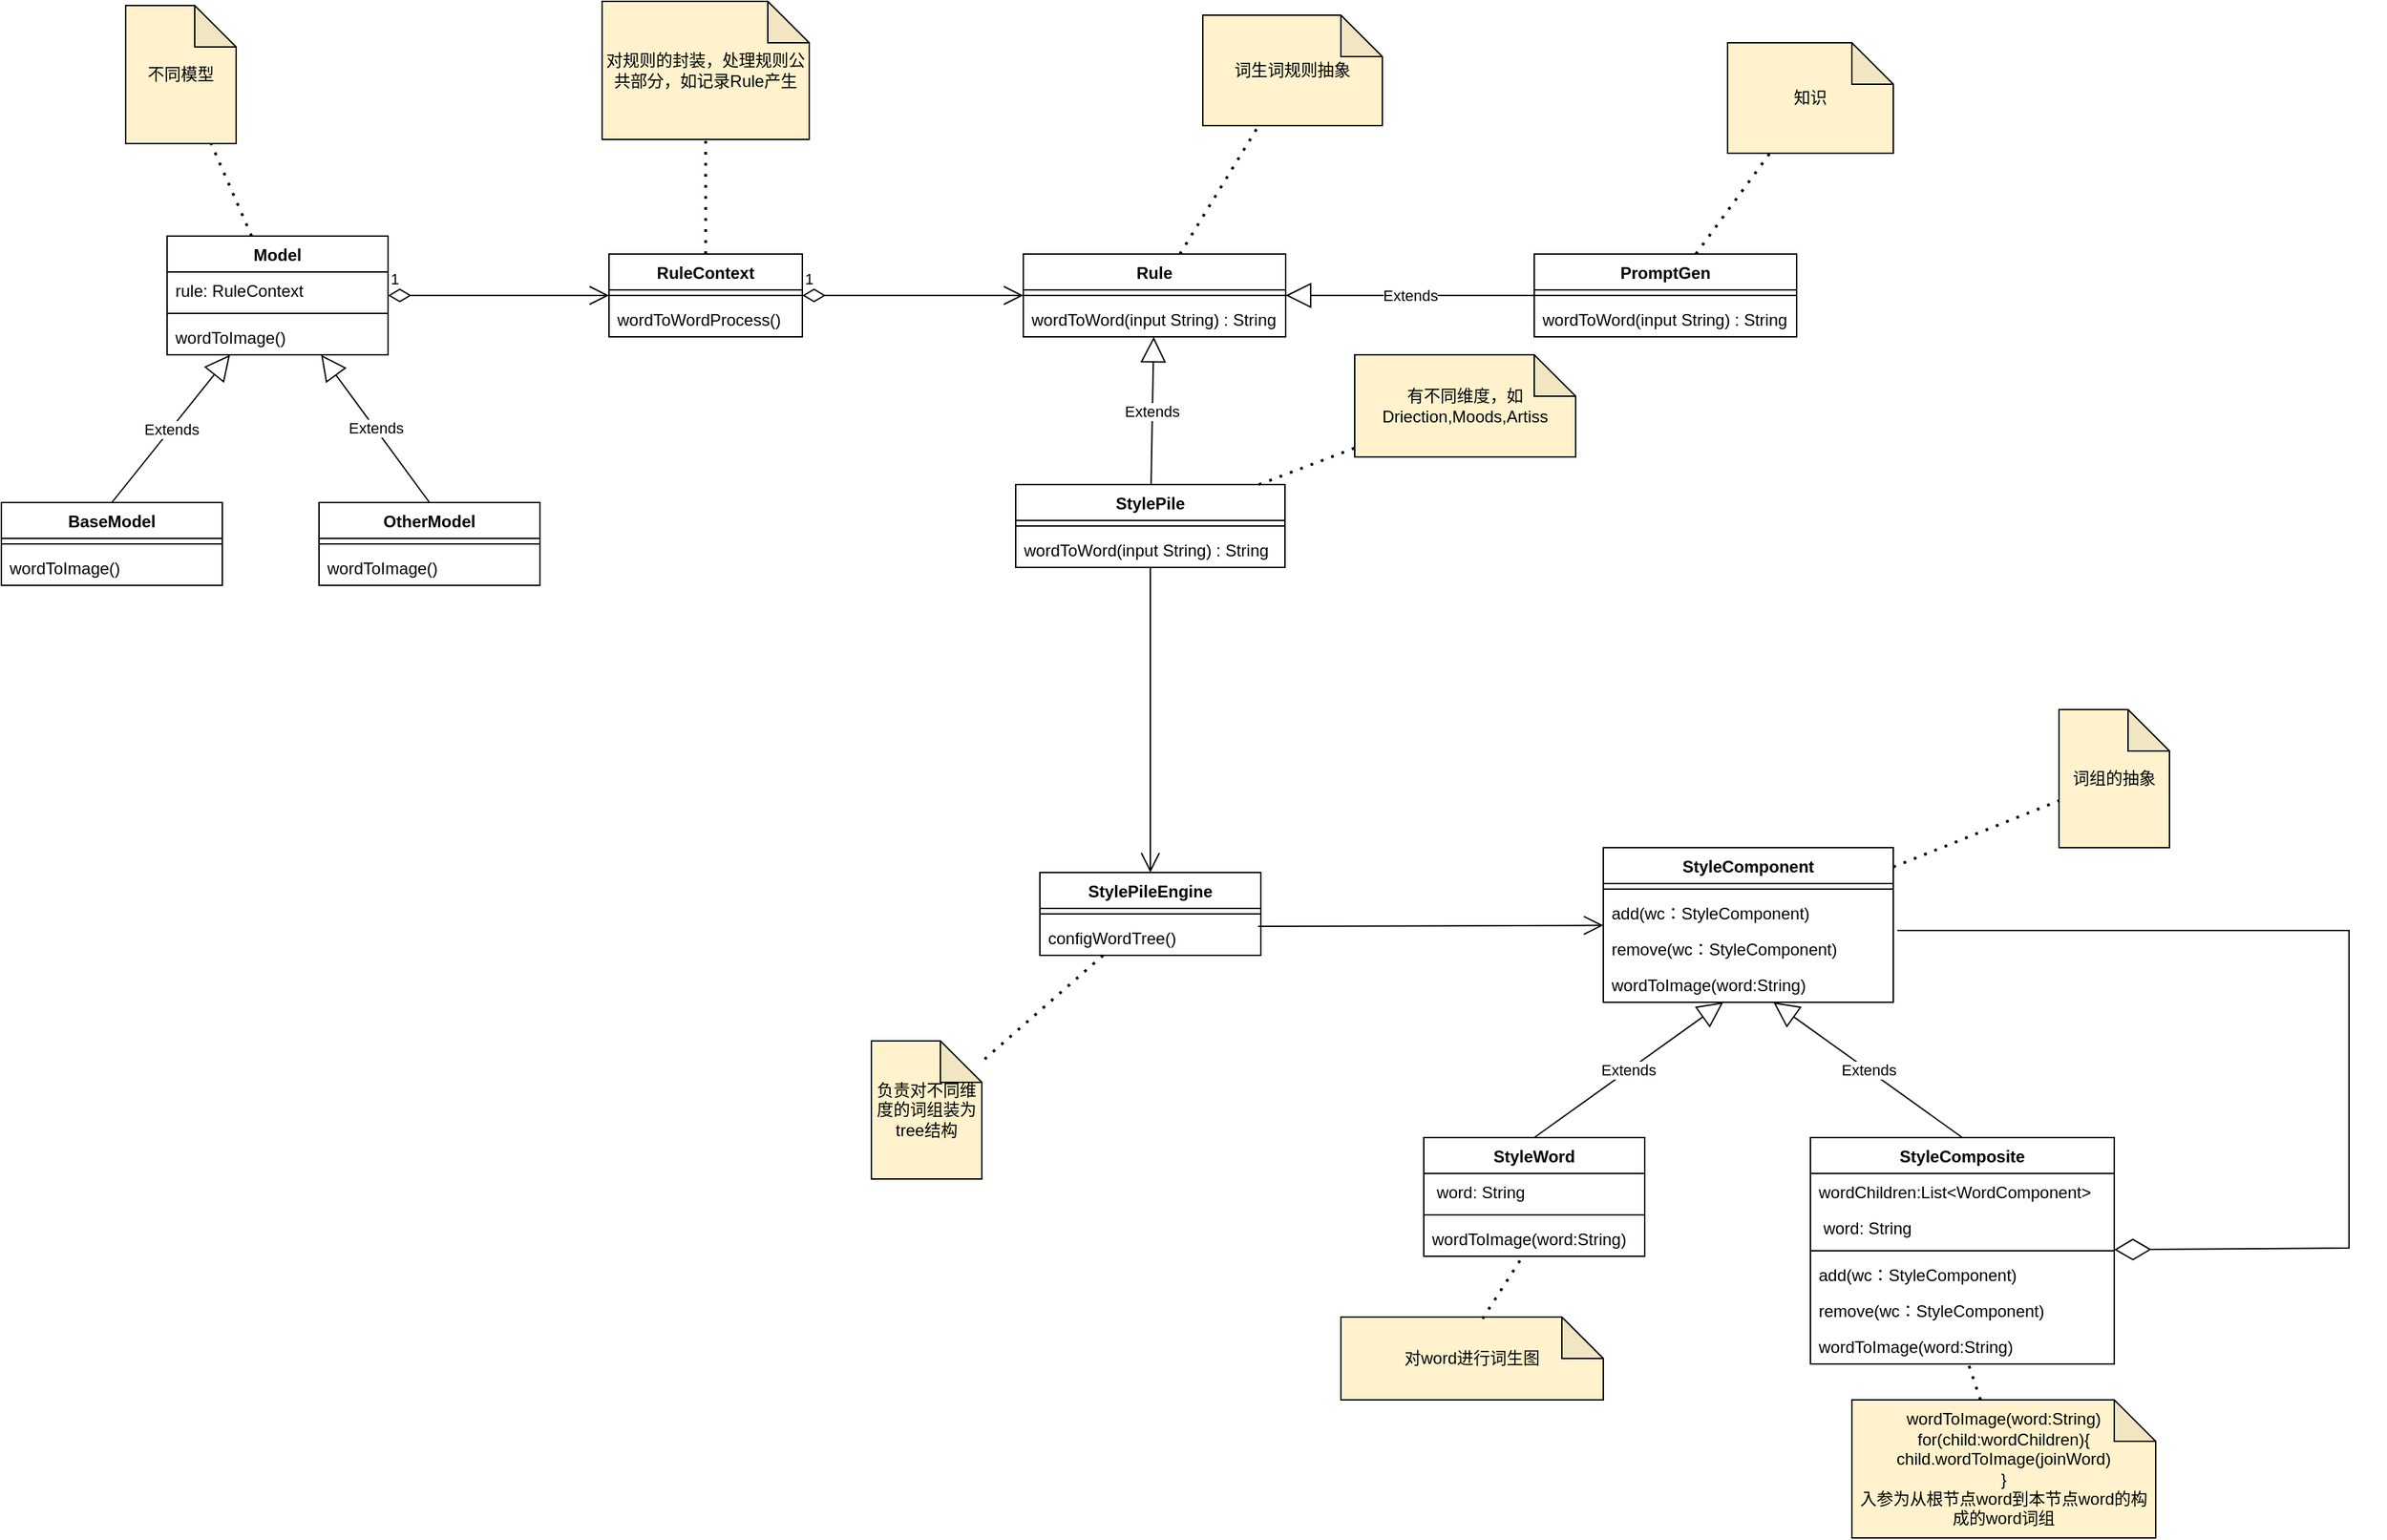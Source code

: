 <mxfile version="20.8.23" type="github">
  <diagram id="C5RBs43oDa-KdzZeNtuy" name="Page-1">
    <mxGraphModel dx="1947" dy="1621" grid="1" gridSize="10" guides="1" tooltips="1" connect="1" arrows="1" fold="1" page="1" pageScale="1" pageWidth="827" pageHeight="1169" math="0" shadow="0">
      <root>
        <mxCell id="WIyWlLk6GJQsqaUBKTNV-0" />
        <mxCell id="WIyWlLk6GJQsqaUBKTNV-1" parent="WIyWlLk6GJQsqaUBKTNV-0" />
        <mxCell id="yQq68o5WZJDf7F2LKcGU-19" value="StyleComponent" style="swimlane;fontStyle=1;align=center;verticalAlign=top;childLayout=stackLayout;horizontal=1;startSize=26;horizontalStack=0;resizeParent=1;resizeParentMax=0;resizeLast=0;collapsible=1;marginBottom=0;" vertex="1" parent="WIyWlLk6GJQsqaUBKTNV-1">
          <mxGeometry x="430" y="83" width="210" height="112" as="geometry" />
        </mxCell>
        <mxCell id="yQq68o5WZJDf7F2LKcGU-20" value="" style="line;strokeWidth=1;fillColor=none;align=left;verticalAlign=middle;spacingTop=-1;spacingLeft=3;spacingRight=3;rotatable=0;labelPosition=right;points=[];portConstraint=eastwest;strokeColor=inherit;" vertex="1" parent="yQq68o5WZJDf7F2LKcGU-19">
          <mxGeometry y="26" width="210" height="8" as="geometry" />
        </mxCell>
        <mxCell id="yQq68o5WZJDf7F2LKcGU-21" value="add(wc：StyleComponent)" style="text;strokeColor=none;fillColor=none;align=left;verticalAlign=top;spacingLeft=4;spacingRight=4;overflow=hidden;rotatable=0;points=[[0,0.5],[1,0.5]];portConstraint=eastwest;" vertex="1" parent="yQq68o5WZJDf7F2LKcGU-19">
          <mxGeometry y="34" width="210" height="26" as="geometry" />
        </mxCell>
        <mxCell id="yQq68o5WZJDf7F2LKcGU-22" value="remove(wc：StyleComponent)" style="text;strokeColor=none;fillColor=none;align=left;verticalAlign=top;spacingLeft=4;spacingRight=4;overflow=hidden;rotatable=0;points=[[0,0.5],[1,0.5]];portConstraint=eastwest;" vertex="1" parent="yQq68o5WZJDf7F2LKcGU-19">
          <mxGeometry y="60" width="210" height="26" as="geometry" />
        </mxCell>
        <mxCell id="yQq68o5WZJDf7F2LKcGU-38" value="wordToImage(word:String)" style="text;strokeColor=none;fillColor=none;align=left;verticalAlign=top;spacingLeft=4;spacingRight=4;overflow=hidden;rotatable=0;points=[[0,0.5],[1,0.5]];portConstraint=eastwest;" vertex="1" parent="yQq68o5WZJDf7F2LKcGU-19">
          <mxGeometry y="86" width="210" height="26" as="geometry" />
        </mxCell>
        <mxCell id="yQq68o5WZJDf7F2LKcGU-24" value="词组的抽象" style="shape=note;whiteSpace=wrap;html=1;backgroundOutline=1;darkOpacity=0.05;fillColor=#FFF2CC;" vertex="1" parent="WIyWlLk6GJQsqaUBKTNV-1">
          <mxGeometry x="760" y="-17" width="80" height="100" as="geometry" />
        </mxCell>
        <mxCell id="yQq68o5WZJDf7F2LKcGU-25" value="" style="endArrow=none;dashed=1;html=1;dashPattern=1 3;strokeWidth=2;rounded=0;" edge="1" parent="WIyWlLk6GJQsqaUBKTNV-1" source="yQq68o5WZJDf7F2LKcGU-19" target="yQq68o5WZJDf7F2LKcGU-24">
          <mxGeometry width="50" height="50" relative="1" as="geometry">
            <mxPoint x="630" y="143" as="sourcePoint" />
            <mxPoint x="680" y="93" as="targetPoint" />
          </mxGeometry>
        </mxCell>
        <mxCell id="yQq68o5WZJDf7F2LKcGU-26" value="StyleWord" style="swimlane;fontStyle=1;align=center;verticalAlign=top;childLayout=stackLayout;horizontal=1;startSize=26;horizontalStack=0;resizeParent=1;resizeParentMax=0;resizeLast=0;collapsible=1;marginBottom=0;" vertex="1" parent="WIyWlLk6GJQsqaUBKTNV-1">
          <mxGeometry x="300" y="293" width="160" height="86" as="geometry" />
        </mxCell>
        <mxCell id="yQq68o5WZJDf7F2LKcGU-27" value=" word: String" style="text;strokeColor=none;fillColor=none;align=left;verticalAlign=top;spacingLeft=4;spacingRight=4;overflow=hidden;rotatable=0;points=[[0,0.5],[1,0.5]];portConstraint=eastwest;" vertex="1" parent="yQq68o5WZJDf7F2LKcGU-26">
          <mxGeometry y="26" width="160" height="26" as="geometry" />
        </mxCell>
        <mxCell id="yQq68o5WZJDf7F2LKcGU-28" value="" style="line;strokeWidth=1;fillColor=none;align=left;verticalAlign=middle;spacingTop=-1;spacingLeft=3;spacingRight=3;rotatable=0;labelPosition=right;points=[];portConstraint=eastwest;strokeColor=inherit;" vertex="1" parent="yQq68o5WZJDf7F2LKcGU-26">
          <mxGeometry y="52" width="160" height="8" as="geometry" />
        </mxCell>
        <mxCell id="yQq68o5WZJDf7F2LKcGU-39" value="wordToImage(word:String)" style="text;strokeColor=none;fillColor=none;align=left;verticalAlign=top;spacingLeft=4;spacingRight=4;overflow=hidden;rotatable=0;points=[[0,0.5],[1,0.5]];portConstraint=eastwest;" vertex="1" parent="yQq68o5WZJDf7F2LKcGU-26">
          <mxGeometry y="60" width="160" height="26" as="geometry" />
        </mxCell>
        <mxCell id="yQq68o5WZJDf7F2LKcGU-30" value="Extends" style="endArrow=block;endSize=16;endFill=0;html=1;rounded=0;exitX=0.5;exitY=0;exitDx=0;exitDy=0;" edge="1" parent="WIyWlLk6GJQsqaUBKTNV-1" source="yQq68o5WZJDf7F2LKcGU-26">
          <mxGeometry width="160" relative="1" as="geometry">
            <mxPoint x="510" y="293" as="sourcePoint" />
            <mxPoint x="516.847" y="195" as="targetPoint" />
          </mxGeometry>
        </mxCell>
        <mxCell id="yQq68o5WZJDf7F2LKcGU-31" value="StyleComposite" style="swimlane;fontStyle=1;align=center;verticalAlign=top;childLayout=stackLayout;horizontal=1;startSize=26;horizontalStack=0;resizeParent=1;resizeParentMax=0;resizeLast=0;collapsible=1;marginBottom=0;" vertex="1" parent="WIyWlLk6GJQsqaUBKTNV-1">
          <mxGeometry x="580" y="293" width="220" height="164" as="geometry" />
        </mxCell>
        <mxCell id="yQq68o5WZJDf7F2LKcGU-32" value="wordChildren:List&lt;WordComponent&gt;" style="text;strokeColor=none;fillColor=none;align=left;verticalAlign=top;spacingLeft=4;spacingRight=4;overflow=hidden;rotatable=0;points=[[0,0.5],[1,0.5]];portConstraint=eastwest;" vertex="1" parent="yQq68o5WZJDf7F2LKcGU-31">
          <mxGeometry y="26" width="220" height="26" as="geometry" />
        </mxCell>
        <mxCell id="yQq68o5WZJDf7F2LKcGU-45" value=" word: String" style="text;strokeColor=none;fillColor=none;align=left;verticalAlign=top;spacingLeft=4;spacingRight=4;overflow=hidden;rotatable=0;points=[[0,0.5],[1,0.5]];portConstraint=eastwest;" vertex="1" parent="yQq68o5WZJDf7F2LKcGU-31">
          <mxGeometry y="52" width="220" height="26" as="geometry" />
        </mxCell>
        <mxCell id="yQq68o5WZJDf7F2LKcGU-33" value="" style="line;strokeWidth=1;fillColor=none;align=left;verticalAlign=middle;spacingTop=-1;spacingLeft=3;spacingRight=3;rotatable=0;labelPosition=right;points=[];portConstraint=eastwest;strokeColor=inherit;" vertex="1" parent="yQq68o5WZJDf7F2LKcGU-31">
          <mxGeometry y="78" width="220" height="8" as="geometry" />
        </mxCell>
        <mxCell id="yQq68o5WZJDf7F2LKcGU-34" value="add(wc：StyleComponent)" style="text;strokeColor=none;fillColor=none;align=left;verticalAlign=top;spacingLeft=4;spacingRight=4;overflow=hidden;rotatable=0;points=[[0,0.5],[1,0.5]];portConstraint=eastwest;" vertex="1" parent="yQq68o5WZJDf7F2LKcGU-31">
          <mxGeometry y="86" width="220" height="26" as="geometry" />
        </mxCell>
        <mxCell id="yQq68o5WZJDf7F2LKcGU-36" value="remove(wc：StyleComponent)" style="text;strokeColor=none;fillColor=none;align=left;verticalAlign=top;spacingLeft=4;spacingRight=4;overflow=hidden;rotatable=0;points=[[0,0.5],[1,0.5]];portConstraint=eastwest;" vertex="1" parent="yQq68o5WZJDf7F2LKcGU-31">
          <mxGeometry y="112" width="220" height="26" as="geometry" />
        </mxCell>
        <mxCell id="yQq68o5WZJDf7F2LKcGU-35" value="wordToImage(word:String)" style="text;strokeColor=none;fillColor=none;align=left;verticalAlign=top;spacingLeft=4;spacingRight=4;overflow=hidden;rotatable=0;points=[[0,0.5],[1,0.5]];portConstraint=eastwest;" vertex="1" parent="yQq68o5WZJDf7F2LKcGU-31">
          <mxGeometry y="138" width="220" height="26" as="geometry" />
        </mxCell>
        <mxCell id="yQq68o5WZJDf7F2LKcGU-37" value="Extends" style="endArrow=block;endSize=16;endFill=0;html=1;rounded=0;exitX=0.5;exitY=0;exitDx=0;exitDy=0;" edge="1" parent="WIyWlLk6GJQsqaUBKTNV-1" source="yQq68o5WZJDf7F2LKcGU-31">
          <mxGeometry width="160" relative="1" as="geometry">
            <mxPoint x="710" y="263" as="sourcePoint" />
            <mxPoint x="553.153" y="195" as="targetPoint" />
          </mxGeometry>
        </mxCell>
        <mxCell id="yQq68o5WZJDf7F2LKcGU-40" value="wordToImage(word:String)&lt;br&gt;for(child:wordChildren){&lt;br&gt;child.wordToImage(joinWord)&lt;br&gt;}&lt;br&gt;入参为从根节点word到本节点word的构成的word词组" style="shape=note;whiteSpace=wrap;html=1;backgroundOutline=1;darkOpacity=0.05;fillColor=#FFF2CC;" vertex="1" parent="WIyWlLk6GJQsqaUBKTNV-1">
          <mxGeometry x="610" y="483" width="220" height="100" as="geometry" />
        </mxCell>
        <mxCell id="yQq68o5WZJDf7F2LKcGU-42" value="" style="endArrow=none;dashed=1;html=1;dashPattern=1 3;strokeWidth=2;rounded=0;" edge="1" parent="WIyWlLk6GJQsqaUBKTNV-1" source="yQq68o5WZJDf7F2LKcGU-40" target="yQq68o5WZJDf7F2LKcGU-35">
          <mxGeometry width="50" height="50" relative="1" as="geometry">
            <mxPoint x="500" y="533" as="sourcePoint" />
            <mxPoint x="550" y="483" as="targetPoint" />
          </mxGeometry>
        </mxCell>
        <mxCell id="yQq68o5WZJDf7F2LKcGU-43" value="对word进行词生图" style="shape=note;whiteSpace=wrap;html=1;backgroundOutline=1;darkOpacity=0.05;fillColor=#FFF2CC;" vertex="1" parent="WIyWlLk6GJQsqaUBKTNV-1">
          <mxGeometry x="240" y="423" width="190" height="60" as="geometry" />
        </mxCell>
        <mxCell id="yQq68o5WZJDf7F2LKcGU-44" value="" style="endArrow=none;dashed=1;html=1;dashPattern=1 3;strokeWidth=2;rounded=0;exitX=0.54;exitY=0.02;exitDx=0;exitDy=0;exitPerimeter=0;" edge="1" parent="WIyWlLk6GJQsqaUBKTNV-1" source="yQq68o5WZJDf7F2LKcGU-43" target="yQq68o5WZJDf7F2LKcGU-39">
          <mxGeometry width="50" height="50" relative="1" as="geometry">
            <mxPoint x="340" y="443" as="sourcePoint" />
            <mxPoint x="390" y="393" as="targetPoint" />
          </mxGeometry>
        </mxCell>
        <mxCell id="yQq68o5WZJDf7F2LKcGU-47" value="" style="endArrow=diamondThin;endFill=0;endSize=24;html=1;rounded=0;exitX=1.014;exitY=0;exitDx=0;exitDy=0;exitPerimeter=0;" edge="1" parent="WIyWlLk6GJQsqaUBKTNV-1" source="yQq68o5WZJDf7F2LKcGU-22" target="yQq68o5WZJDf7F2LKcGU-31">
          <mxGeometry width="160" relative="1" as="geometry">
            <mxPoint x="860" y="273" as="sourcePoint" />
            <mxPoint x="1020" y="273" as="targetPoint" />
            <Array as="points">
              <mxPoint x="970" y="143" />
              <mxPoint x="970" y="373" />
            </Array>
          </mxGeometry>
        </mxCell>
        <mxCell id="yQq68o5WZJDf7F2LKcGU-48" value="StylePileEngine" style="swimlane;fontStyle=1;align=center;verticalAlign=top;childLayout=stackLayout;horizontal=1;startSize=26;horizontalStack=0;resizeParent=1;resizeParentMax=0;resizeLast=0;collapsible=1;marginBottom=0;" vertex="1" parent="WIyWlLk6GJQsqaUBKTNV-1">
          <mxGeometry x="22" y="101" width="160" height="60" as="geometry" />
        </mxCell>
        <mxCell id="yQq68o5WZJDf7F2LKcGU-50" value="" style="line;strokeWidth=1;fillColor=none;align=left;verticalAlign=middle;spacingTop=-1;spacingLeft=3;spacingRight=3;rotatable=0;labelPosition=right;points=[];portConstraint=eastwest;strokeColor=inherit;" vertex="1" parent="yQq68o5WZJDf7F2LKcGU-48">
          <mxGeometry y="26" width="160" height="8" as="geometry" />
        </mxCell>
        <mxCell id="yQq68o5WZJDf7F2LKcGU-51" value="configWordTree()" style="text;strokeColor=none;fillColor=none;align=left;verticalAlign=top;spacingLeft=4;spacingRight=4;overflow=hidden;rotatable=0;points=[[0,0.5],[1,0.5]];portConstraint=eastwest;" vertex="1" parent="yQq68o5WZJDf7F2LKcGU-48">
          <mxGeometry y="34" width="160" height="26" as="geometry" />
        </mxCell>
        <mxCell id="yQq68o5WZJDf7F2LKcGU-52" value="" style="endArrow=open;endFill=1;endSize=12;html=1;rounded=0;exitX=1;exitY=0.5;exitDx=0;exitDy=0;" edge="1" parent="WIyWlLk6GJQsqaUBKTNV-1" target="yQq68o5WZJDf7F2LKcGU-19">
          <mxGeometry width="160" relative="1" as="geometry">
            <mxPoint x="180" y="140" as="sourcePoint" />
            <mxPoint x="390" y="123" as="targetPoint" />
          </mxGeometry>
        </mxCell>
        <mxCell id="yQq68o5WZJDf7F2LKcGU-53" value="负责对不同维度的词组装为tree结构" style="shape=note;whiteSpace=wrap;html=1;backgroundOutline=1;darkOpacity=0.05;fillColor=#FFF2CC;" vertex="1" parent="WIyWlLk6GJQsqaUBKTNV-1">
          <mxGeometry x="-100" y="223" width="80" height="100" as="geometry" />
        </mxCell>
        <mxCell id="yQq68o5WZJDf7F2LKcGU-54" value="" style="endArrow=none;dashed=1;html=1;dashPattern=1 3;strokeWidth=2;rounded=0;" edge="1" parent="WIyWlLk6GJQsqaUBKTNV-1" source="yQq68o5WZJDf7F2LKcGU-48" target="yQq68o5WZJDf7F2LKcGU-53">
          <mxGeometry width="50" height="50" relative="1" as="geometry">
            <mxPoint x="170" y="3" as="sourcePoint" />
            <mxPoint x="220" y="-47" as="targetPoint" />
          </mxGeometry>
        </mxCell>
        <mxCell id="yQq68o5WZJDf7F2LKcGU-59" value="Model" style="swimlane;fontStyle=1;align=center;verticalAlign=top;childLayout=stackLayout;horizontal=1;startSize=26;horizontalStack=0;resizeParent=1;resizeParentMax=0;resizeLast=0;collapsible=1;marginBottom=0;" vertex="1" parent="WIyWlLk6GJQsqaUBKTNV-1">
          <mxGeometry x="-610" y="-360" width="160" height="86" as="geometry" />
        </mxCell>
        <mxCell id="yQq68o5WZJDf7F2LKcGU-60" value="rule: RuleContext" style="text;strokeColor=none;fillColor=none;align=left;verticalAlign=top;spacingLeft=4;spacingRight=4;overflow=hidden;rotatable=0;points=[[0,0.5],[1,0.5]];portConstraint=eastwest;" vertex="1" parent="yQq68o5WZJDf7F2LKcGU-59">
          <mxGeometry y="26" width="160" height="26" as="geometry" />
        </mxCell>
        <mxCell id="yQq68o5WZJDf7F2LKcGU-61" value="" style="line;strokeWidth=1;fillColor=none;align=left;verticalAlign=middle;spacingTop=-1;spacingLeft=3;spacingRight=3;rotatable=0;labelPosition=right;points=[];portConstraint=eastwest;strokeColor=inherit;" vertex="1" parent="yQq68o5WZJDf7F2LKcGU-59">
          <mxGeometry y="52" width="160" height="8" as="geometry" />
        </mxCell>
        <mxCell id="yQq68o5WZJDf7F2LKcGU-62" value="wordToImage()" style="text;strokeColor=none;fillColor=none;align=left;verticalAlign=top;spacingLeft=4;spacingRight=4;overflow=hidden;rotatable=0;points=[[0,0.5],[1,0.5]];portConstraint=eastwest;" vertex="1" parent="yQq68o5WZJDf7F2LKcGU-59">
          <mxGeometry y="60" width="160" height="26" as="geometry" />
        </mxCell>
        <mxCell id="yQq68o5WZJDf7F2LKcGU-63" value="BaseModel" style="swimlane;fontStyle=1;align=center;verticalAlign=top;childLayout=stackLayout;horizontal=1;startSize=26;horizontalStack=0;resizeParent=1;resizeParentMax=0;resizeLast=0;collapsible=1;marginBottom=0;" vertex="1" parent="WIyWlLk6GJQsqaUBKTNV-1">
          <mxGeometry x="-730" y="-167" width="160" height="60" as="geometry" />
        </mxCell>
        <mxCell id="yQq68o5WZJDf7F2LKcGU-65" value="" style="line;strokeWidth=1;fillColor=none;align=left;verticalAlign=middle;spacingTop=-1;spacingLeft=3;spacingRight=3;rotatable=0;labelPosition=right;points=[];portConstraint=eastwest;strokeColor=inherit;" vertex="1" parent="yQq68o5WZJDf7F2LKcGU-63">
          <mxGeometry y="26" width="160" height="8" as="geometry" />
        </mxCell>
        <mxCell id="yQq68o5WZJDf7F2LKcGU-72" value="wordToImage()" style="text;strokeColor=none;fillColor=none;align=left;verticalAlign=top;spacingLeft=4;spacingRight=4;overflow=hidden;rotatable=0;points=[[0,0.5],[1,0.5]];portConstraint=eastwest;" vertex="1" parent="yQq68o5WZJDf7F2LKcGU-63">
          <mxGeometry y="34" width="160" height="26" as="geometry" />
        </mxCell>
        <mxCell id="yQq68o5WZJDf7F2LKcGU-67" value="Extends" style="endArrow=block;endSize=16;endFill=0;html=1;rounded=0;exitX=0.5;exitY=0;exitDx=0;exitDy=0;" edge="1" parent="WIyWlLk6GJQsqaUBKTNV-1" source="yQq68o5WZJDf7F2LKcGU-63" target="yQq68o5WZJDf7F2LKcGU-59">
          <mxGeometry width="160" relative="1" as="geometry">
            <mxPoint x="-460" y="-217" as="sourcePoint" />
            <mxPoint x="-300" y="-217" as="targetPoint" />
          </mxGeometry>
        </mxCell>
        <mxCell id="yQq68o5WZJDf7F2LKcGU-68" value="OtherModel" style="swimlane;fontStyle=1;align=center;verticalAlign=top;childLayout=stackLayout;horizontal=1;startSize=26;horizontalStack=0;resizeParent=1;resizeParentMax=0;resizeLast=0;collapsible=1;marginBottom=0;" vertex="1" parent="WIyWlLk6GJQsqaUBKTNV-1">
          <mxGeometry x="-500" y="-167" width="160" height="60" as="geometry" />
        </mxCell>
        <mxCell id="yQq68o5WZJDf7F2LKcGU-70" value="" style="line;strokeWidth=1;fillColor=none;align=left;verticalAlign=middle;spacingTop=-1;spacingLeft=3;spacingRight=3;rotatable=0;labelPosition=right;points=[];portConstraint=eastwest;strokeColor=inherit;" vertex="1" parent="yQq68o5WZJDf7F2LKcGU-68">
          <mxGeometry y="26" width="160" height="8" as="geometry" />
        </mxCell>
        <mxCell id="yQq68o5WZJDf7F2LKcGU-73" value="wordToImage()" style="text;strokeColor=none;fillColor=none;align=left;verticalAlign=top;spacingLeft=4;spacingRight=4;overflow=hidden;rotatable=0;points=[[0,0.5],[1,0.5]];portConstraint=eastwest;" vertex="1" parent="yQq68o5WZJDf7F2LKcGU-68">
          <mxGeometry y="34" width="160" height="26" as="geometry" />
        </mxCell>
        <mxCell id="yQq68o5WZJDf7F2LKcGU-74" value="Extends" style="endArrow=block;endSize=16;endFill=0;html=1;rounded=0;exitX=0.5;exitY=0;exitDx=0;exitDy=0;" edge="1" parent="WIyWlLk6GJQsqaUBKTNV-1" source="yQq68o5WZJDf7F2LKcGU-68" target="yQq68o5WZJDf7F2LKcGU-59">
          <mxGeometry width="160" relative="1" as="geometry">
            <mxPoint x="-390" y="-197" as="sourcePoint" />
            <mxPoint x="-230" y="-197" as="targetPoint" />
          </mxGeometry>
        </mxCell>
        <mxCell id="yQq68o5WZJDf7F2LKcGU-75" value="Rule" style="swimlane;fontStyle=1;align=center;verticalAlign=top;childLayout=stackLayout;horizontal=1;startSize=26;horizontalStack=0;resizeParent=1;resizeParentMax=0;resizeLast=0;collapsible=1;marginBottom=0;" vertex="1" parent="WIyWlLk6GJQsqaUBKTNV-1">
          <mxGeometry x="10" y="-347" width="190" height="60" as="geometry" />
        </mxCell>
        <mxCell id="yQq68o5WZJDf7F2LKcGU-77" value="" style="line;strokeWidth=1;fillColor=none;align=left;verticalAlign=middle;spacingTop=-1;spacingLeft=3;spacingRight=3;rotatable=0;labelPosition=right;points=[];portConstraint=eastwest;strokeColor=inherit;" vertex="1" parent="yQq68o5WZJDf7F2LKcGU-75">
          <mxGeometry y="26" width="190" height="8" as="geometry" />
        </mxCell>
        <mxCell id="yQq68o5WZJDf7F2LKcGU-91" value="wordToWord(input String) : String" style="text;strokeColor=none;fillColor=none;align=left;verticalAlign=top;spacingLeft=4;spacingRight=4;overflow=hidden;rotatable=0;points=[[0,0.5],[1,0.5]];portConstraint=eastwest;" vertex="1" parent="yQq68o5WZJDf7F2LKcGU-75">
          <mxGeometry y="34" width="190" height="26" as="geometry" />
        </mxCell>
        <mxCell id="yQq68o5WZJDf7F2LKcGU-79" value="1" style="endArrow=open;html=1;endSize=12;startArrow=diamondThin;startSize=14;startFill=0;edgeStyle=orthogonalEdgeStyle;align=left;verticalAlign=bottom;rounded=0;" edge="1" parent="WIyWlLk6GJQsqaUBKTNV-1" source="yQq68o5WZJDf7F2LKcGU-115" target="yQq68o5WZJDf7F2LKcGU-75">
          <mxGeometry x="-1" y="3" relative="1" as="geometry">
            <mxPoint x="-340" y="-350" as="sourcePoint" />
            <mxPoint x="-180" y="-350" as="targetPoint" />
          </mxGeometry>
        </mxCell>
        <mxCell id="yQq68o5WZJDf7F2LKcGU-80" value="StylePile" style="swimlane;fontStyle=1;align=center;verticalAlign=top;childLayout=stackLayout;horizontal=1;startSize=26;horizontalStack=0;resizeParent=1;resizeParentMax=0;resizeLast=0;collapsible=1;marginBottom=0;" vertex="1" parent="WIyWlLk6GJQsqaUBKTNV-1">
          <mxGeometry x="4.5" y="-180" width="195" height="60" as="geometry" />
        </mxCell>
        <mxCell id="yQq68o5WZJDf7F2LKcGU-82" value="" style="line;strokeWidth=1;fillColor=none;align=left;verticalAlign=middle;spacingTop=-1;spacingLeft=3;spacingRight=3;rotatable=0;labelPosition=right;points=[];portConstraint=eastwest;strokeColor=inherit;" vertex="1" parent="yQq68o5WZJDf7F2LKcGU-80">
          <mxGeometry y="26" width="195" height="8" as="geometry" />
        </mxCell>
        <mxCell id="yQq68o5WZJDf7F2LKcGU-95" value="wordToWord(input String) : String" style="text;strokeColor=none;fillColor=none;align=left;verticalAlign=top;spacingLeft=4;spacingRight=4;overflow=hidden;rotatable=0;points=[[0,0.5],[1,0.5]];portConstraint=eastwest;" vertex="1" parent="yQq68o5WZJDf7F2LKcGU-80">
          <mxGeometry y="34" width="195" height="26" as="geometry" />
        </mxCell>
        <mxCell id="yQq68o5WZJDf7F2LKcGU-84" value="PromptGen" style="swimlane;fontStyle=1;align=center;verticalAlign=top;childLayout=stackLayout;horizontal=1;startSize=26;horizontalStack=0;resizeParent=1;resizeParentMax=0;resizeLast=0;collapsible=1;marginBottom=0;" vertex="1" parent="WIyWlLk6GJQsqaUBKTNV-1">
          <mxGeometry x="380" y="-347" width="190" height="60" as="geometry" />
        </mxCell>
        <mxCell id="yQq68o5WZJDf7F2LKcGU-86" value="" style="line;strokeWidth=1;fillColor=none;align=left;verticalAlign=middle;spacingTop=-1;spacingLeft=3;spacingRight=3;rotatable=0;labelPosition=right;points=[];portConstraint=eastwest;strokeColor=inherit;" vertex="1" parent="yQq68o5WZJDf7F2LKcGU-84">
          <mxGeometry y="26" width="190" height="8" as="geometry" />
        </mxCell>
        <mxCell id="yQq68o5WZJDf7F2LKcGU-92" value="wordToWord(input String) : String" style="text;strokeColor=none;fillColor=none;align=left;verticalAlign=top;spacingLeft=4;spacingRight=4;overflow=hidden;rotatable=0;points=[[0,0.5],[1,0.5]];portConstraint=eastwest;" vertex="1" parent="yQq68o5WZJDf7F2LKcGU-84">
          <mxGeometry y="34" width="190" height="26" as="geometry" />
        </mxCell>
        <mxCell id="yQq68o5WZJDf7F2LKcGU-88" value="Extends" style="endArrow=block;endSize=16;endFill=0;html=1;rounded=0;" edge="1" parent="WIyWlLk6GJQsqaUBKTNV-1" source="yQq68o5WZJDf7F2LKcGU-80" target="yQq68o5WZJDf7F2LKcGU-75">
          <mxGeometry width="160" relative="1" as="geometry">
            <mxPoint x="-120" y="-230" as="sourcePoint" />
            <mxPoint x="40" y="-230" as="targetPoint" />
          </mxGeometry>
        </mxCell>
        <mxCell id="yQq68o5WZJDf7F2LKcGU-90" value="Extends" style="endArrow=block;endSize=16;endFill=0;html=1;rounded=0;" edge="1" parent="WIyWlLk6GJQsqaUBKTNV-1" source="yQq68o5WZJDf7F2LKcGU-84" target="yQq68o5WZJDf7F2LKcGU-75">
          <mxGeometry width="160" relative="1" as="geometry">
            <mxPoint x="240" y="-280" as="sourcePoint" />
            <mxPoint x="400" y="-280" as="targetPoint" />
          </mxGeometry>
        </mxCell>
        <mxCell id="yQq68o5WZJDf7F2LKcGU-96" value="词生词规则抽象" style="shape=note;whiteSpace=wrap;html=1;backgroundOutline=1;darkOpacity=0.05;fillColor=#FFF2CC;" vertex="1" parent="WIyWlLk6GJQsqaUBKTNV-1">
          <mxGeometry x="140" y="-520" width="130" height="80" as="geometry" />
        </mxCell>
        <mxCell id="yQq68o5WZJDf7F2LKcGU-97" value="" style="endArrow=none;dashed=1;html=1;dashPattern=1 3;strokeWidth=2;rounded=0;" edge="1" parent="WIyWlLk6GJQsqaUBKTNV-1" source="yQq68o5WZJDf7F2LKcGU-75" target="yQq68o5WZJDf7F2LKcGU-96">
          <mxGeometry width="50" height="50" relative="1" as="geometry">
            <mxPoint x="110" y="-420" as="sourcePoint" />
            <mxPoint x="160" y="-470" as="targetPoint" />
          </mxGeometry>
        </mxCell>
        <mxCell id="yQq68o5WZJDf7F2LKcGU-98" value="知识" style="shape=note;whiteSpace=wrap;html=1;backgroundOutline=1;darkOpacity=0.05;fillColor=#FFF2CC;" vertex="1" parent="WIyWlLk6GJQsqaUBKTNV-1">
          <mxGeometry x="520" y="-500" width="120" height="80" as="geometry" />
        </mxCell>
        <mxCell id="yQq68o5WZJDf7F2LKcGU-99" value="" style="endArrow=none;dashed=1;html=1;dashPattern=1 3;strokeWidth=2;rounded=0;" edge="1" parent="WIyWlLk6GJQsqaUBKTNV-1" source="yQq68o5WZJDf7F2LKcGU-84" target="yQq68o5WZJDf7F2LKcGU-98">
          <mxGeometry width="50" height="50" relative="1" as="geometry">
            <mxPoint x="480" y="-400" as="sourcePoint" />
            <mxPoint x="530" y="-450" as="targetPoint" />
          </mxGeometry>
        </mxCell>
        <mxCell id="yQq68o5WZJDf7F2LKcGU-100" value="有不同维度，如Driection,Moods,Artiss" style="shape=note;whiteSpace=wrap;html=1;backgroundOutline=1;darkOpacity=0.05;fillColor=#FFF2CC;" vertex="1" parent="WIyWlLk6GJQsqaUBKTNV-1">
          <mxGeometry x="250" y="-274" width="160" height="74" as="geometry" />
        </mxCell>
        <mxCell id="yQq68o5WZJDf7F2LKcGU-101" value="" style="endArrow=none;dashed=1;html=1;dashPattern=1 3;strokeWidth=2;rounded=0;" edge="1" parent="WIyWlLk6GJQsqaUBKTNV-1" source="yQq68o5WZJDf7F2LKcGU-80" target="yQq68o5WZJDf7F2LKcGU-100">
          <mxGeometry width="50" height="50" relative="1" as="geometry">
            <mxPoint x="260" y="-100" as="sourcePoint" />
            <mxPoint x="310" y="-150" as="targetPoint" />
          </mxGeometry>
        </mxCell>
        <mxCell id="yQq68o5WZJDf7F2LKcGU-102" value="" style="endArrow=open;endFill=1;endSize=12;html=1;rounded=0;" edge="1" parent="WIyWlLk6GJQsqaUBKTNV-1" source="yQq68o5WZJDf7F2LKcGU-80" target="yQq68o5WZJDf7F2LKcGU-48">
          <mxGeometry width="160" relative="1" as="geometry">
            <mxPoint x="330" y="-110" as="sourcePoint" />
            <mxPoint x="490" y="-110" as="targetPoint" />
          </mxGeometry>
        </mxCell>
        <mxCell id="yQq68o5WZJDf7F2LKcGU-103" value="不同模型" style="shape=note;whiteSpace=wrap;html=1;backgroundOutline=1;darkOpacity=0.05;fillColor=#FFF2CC;" vertex="1" parent="WIyWlLk6GJQsqaUBKTNV-1">
          <mxGeometry x="-640" y="-527" width="80" height="100" as="geometry" />
        </mxCell>
        <mxCell id="yQq68o5WZJDf7F2LKcGU-104" value="" style="endArrow=none;dashed=1;html=1;dashPattern=1 3;strokeWidth=2;rounded=0;" edge="1" parent="WIyWlLk6GJQsqaUBKTNV-1" source="yQq68o5WZJDf7F2LKcGU-59" target="yQq68o5WZJDf7F2LKcGU-103">
          <mxGeometry width="50" height="50" relative="1" as="geometry">
            <mxPoint x="-400" y="-387" as="sourcePoint" />
            <mxPoint x="-350" y="-437" as="targetPoint" />
          </mxGeometry>
        </mxCell>
        <mxCell id="yQq68o5WZJDf7F2LKcGU-115" value="RuleContext" style="swimlane;fontStyle=1;align=center;verticalAlign=top;childLayout=stackLayout;horizontal=1;startSize=26;horizontalStack=0;resizeParent=1;resizeParentMax=0;resizeLast=0;collapsible=1;marginBottom=0;fillColor=#FFFFFF;" vertex="1" parent="WIyWlLk6GJQsqaUBKTNV-1">
          <mxGeometry x="-290" y="-347" width="140" height="60" as="geometry" />
        </mxCell>
        <mxCell id="yQq68o5WZJDf7F2LKcGU-117" value="" style="line;strokeWidth=1;fillColor=none;align=left;verticalAlign=middle;spacingTop=-1;spacingLeft=3;spacingRight=3;rotatable=0;labelPosition=right;points=[];portConstraint=eastwest;strokeColor=inherit;" vertex="1" parent="yQq68o5WZJDf7F2LKcGU-115">
          <mxGeometry y="26" width="140" height="8" as="geometry" />
        </mxCell>
        <mxCell id="yQq68o5WZJDf7F2LKcGU-118" value="wordToWordProcess()" style="text;strokeColor=none;fillColor=none;align=left;verticalAlign=top;spacingLeft=4;spacingRight=4;overflow=hidden;rotatable=0;points=[[0,0.5],[1,0.5]];portConstraint=eastwest;" vertex="1" parent="yQq68o5WZJDf7F2LKcGU-115">
          <mxGeometry y="34" width="140" height="26" as="geometry" />
        </mxCell>
        <mxCell id="yQq68o5WZJDf7F2LKcGU-119" value="1" style="endArrow=open;html=1;endSize=12;startArrow=diamondThin;startSize=14;startFill=0;edgeStyle=orthogonalEdgeStyle;align=left;verticalAlign=bottom;rounded=0;" edge="1" parent="WIyWlLk6GJQsqaUBKTNV-1" source="yQq68o5WZJDf7F2LKcGU-59" target="yQq68o5WZJDf7F2LKcGU-115">
          <mxGeometry x="-1" y="3" relative="1" as="geometry">
            <mxPoint x="-270" y="-250" as="sourcePoint" />
            <mxPoint x="-110" y="-250" as="targetPoint" />
          </mxGeometry>
        </mxCell>
        <mxCell id="yQq68o5WZJDf7F2LKcGU-121" value="对规则的封装，处理规则公共部分，如记录Rule产生" style="shape=note;whiteSpace=wrap;html=1;backgroundOutline=1;darkOpacity=0.05;fillColor=#FFF2CC;" vertex="1" parent="WIyWlLk6GJQsqaUBKTNV-1">
          <mxGeometry x="-295" y="-530" width="150" height="100" as="geometry" />
        </mxCell>
        <mxCell id="yQq68o5WZJDf7F2LKcGU-122" value="" style="endArrow=none;dashed=1;html=1;dashPattern=1 3;strokeWidth=2;rounded=0;" edge="1" parent="WIyWlLk6GJQsqaUBKTNV-1" source="yQq68o5WZJDf7F2LKcGU-115" target="yQq68o5WZJDf7F2LKcGU-121">
          <mxGeometry width="50" height="50" relative="1" as="geometry">
            <mxPoint x="-110" y="-410" as="sourcePoint" />
            <mxPoint x="-60" y="-460" as="targetPoint" />
          </mxGeometry>
        </mxCell>
      </root>
    </mxGraphModel>
  </diagram>
</mxfile>
